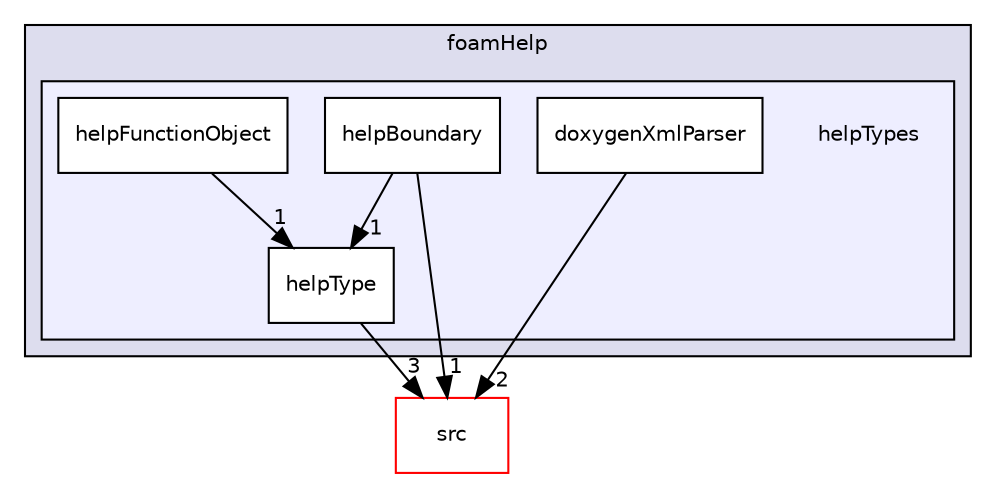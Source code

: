 digraph "applications/utilities/miscellaneous/foamHelp/helpTypes" {
  bgcolor=transparent;
  compound=true
  node [ fontsize="10", fontname="Helvetica"];
  edge [ labelfontsize="10", labelfontname="Helvetica"];
  subgraph clusterdir_e9b197d08dffbad36b1bd7288f9a5cd0 {
    graph [ bgcolor="#ddddee", pencolor="black", label="foamHelp" fontname="Helvetica", fontsize="10", URL="dir_e9b197d08dffbad36b1bd7288f9a5cd0.html"]
  subgraph clusterdir_b5fb8d533a2553de813871c14cde32df {
    graph [ bgcolor="#eeeeff", pencolor="black", label="" URL="dir_b5fb8d533a2553de813871c14cde32df.html"];
    dir_b5fb8d533a2553de813871c14cde32df [shape=plaintext label="helpTypes"];
    dir_d8927592292827acff1ed58d113d3e66 [shape=box label="doxygenXmlParser" color="black" fillcolor="white" style="filled" URL="dir_d8927592292827acff1ed58d113d3e66.html"];
    dir_b71c145a1a3f90fee5567cba2baf1dd1 [shape=box label="helpBoundary" color="black" fillcolor="white" style="filled" URL="dir_b71c145a1a3f90fee5567cba2baf1dd1.html"];
    dir_49085ed06e0b418243026e8df827d34f [shape=box label="helpFunctionObject" color="black" fillcolor="white" style="filled" URL="dir_49085ed06e0b418243026e8df827d34f.html"];
    dir_0d4e5ca2c009be1b391d6f05c3f42dd3 [shape=box label="helpType" color="black" fillcolor="white" style="filled" URL="dir_0d4e5ca2c009be1b391d6f05c3f42dd3.html"];
  }
  }
  dir_68267d1309a1af8e8297ef4c3efbcdba [shape=box label="src" color="red" URL="dir_68267d1309a1af8e8297ef4c3efbcdba.html"];
  dir_49085ed06e0b418243026e8df827d34f->dir_0d4e5ca2c009be1b391d6f05c3f42dd3 [headlabel="1", labeldistance=1.5 headhref="dir_000614_000615.html"];
  dir_0d4e5ca2c009be1b391d6f05c3f42dd3->dir_68267d1309a1af8e8297ef4c3efbcdba [headlabel="3", labeldistance=1.5 headhref="dir_000615_000736.html"];
  dir_d8927592292827acff1ed58d113d3e66->dir_68267d1309a1af8e8297ef4c3efbcdba [headlabel="2", labeldistance=1.5 headhref="dir_000612_000736.html"];
  dir_b71c145a1a3f90fee5567cba2baf1dd1->dir_68267d1309a1af8e8297ef4c3efbcdba [headlabel="1", labeldistance=1.5 headhref="dir_000613_000736.html"];
  dir_b71c145a1a3f90fee5567cba2baf1dd1->dir_0d4e5ca2c009be1b391d6f05c3f42dd3 [headlabel="1", labeldistance=1.5 headhref="dir_000613_000615.html"];
}
